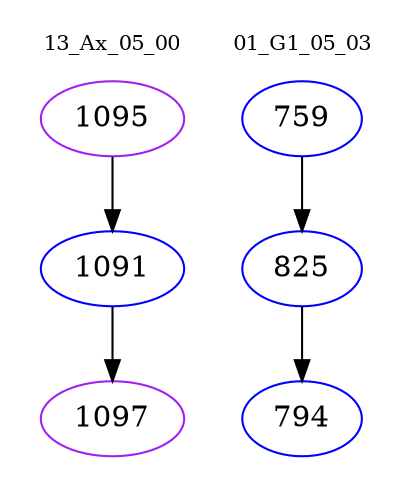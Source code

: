 digraph{
subgraph cluster_0 {
color = white
label = "13_Ax_05_00";
fontsize=10;
T0_1095 [label="1095", color="purple"]
T0_1095 -> T0_1091 [color="black"]
T0_1091 [label="1091", color="blue"]
T0_1091 -> T0_1097 [color="black"]
T0_1097 [label="1097", color="purple"]
}
subgraph cluster_1 {
color = white
label = "01_G1_05_03";
fontsize=10;
T1_759 [label="759", color="blue"]
T1_759 -> T1_825 [color="black"]
T1_825 [label="825", color="blue"]
T1_825 -> T1_794 [color="black"]
T1_794 [label="794", color="blue"]
}
}

